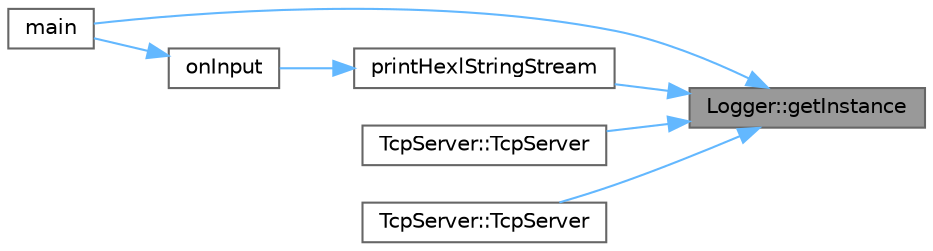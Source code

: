 digraph "Logger::getInstance"
{
 // LATEX_PDF_SIZE
  bgcolor="transparent";
  edge [fontname=Helvetica,fontsize=10,labelfontname=Helvetica,labelfontsize=10];
  node [fontname=Helvetica,fontsize=10,shape=box,height=0.2,width=0.4];
  rankdir="RL";
  Node1 [id="Node000001",label="Logger::getInstance",height=0.2,width=0.4,color="gray40", fillcolor="grey60", style="filled", fontcolor="black",tooltip="Get the singleton instance of Logger."];
  Node1 -> Node2 [id="edge1_Node000001_Node000002",dir="back",color="steelblue1",style="solid",tooltip=" "];
  Node2 [id="Node000002",label="main",height=0.2,width=0.4,color="grey40", fillcolor="white", style="filled",URL="$OCEngine_8cpp.html#a0ddf1224851353fc92bfbff6f499fa97",tooltip=" "];
  Node1 -> Node3 [id="edge2_Node000001_Node000003",dir="back",color="steelblue1",style="solid",tooltip=" "];
  Node3 [id="Node000003",label="printHexlStringStream",height=0.2,width=0.4,color="grey40", fillcolor="white", style="filled",URL="$TcpUtilities_8cpp.html#a0dfe0ca92ee808cd48b793d3e9964016",tooltip="Prints the hexadecimal representation of a given string buffer."];
  Node3 -> Node4 [id="edge3_Node000003_Node000004",dir="back",color="steelblue1",style="solid",tooltip=" "];
  Node4 [id="Node000004",label="onInput",height=0.2,width=0.4,color="grey40", fillcolor="white", style="filled",URL="$OCEngine_8cpp.html#a11d663bba49be482033ebfceb7e581c5",tooltip=" "];
  Node4 -> Node2 [id="edge4_Node000004_Node000002",dir="back",color="steelblue1",style="solid",tooltip=" "];
  Node1 -> Node5 [id="edge5_Node000001_Node000005",dir="back",color="steelblue1",style="solid",tooltip=" "];
  Node5 [id="Node000005",label="TcpServer::TcpServer",height=0.2,width=0.4,color="grey40", fillcolor="white", style="filled",URL="$classTcpServer.html#abc977059ef61f1c42f5fda1bc5945ab0",tooltip="Default constructor for TcpServer."];
  Node1 -> Node6 [id="edge6_Node000001_Node000006",dir="back",color="steelblue1",style="solid",tooltip=" "];
  Node6 [id="Node000006",label="TcpServer::TcpServer",height=0.2,width=0.4,color="grey40", fillcolor="white", style="filled",URL="$classTcpServer.html#a838d98bda00a0146f4a0d93a8fdddc44",tooltip="Constructor for TcpServer with a specified port."];
}
